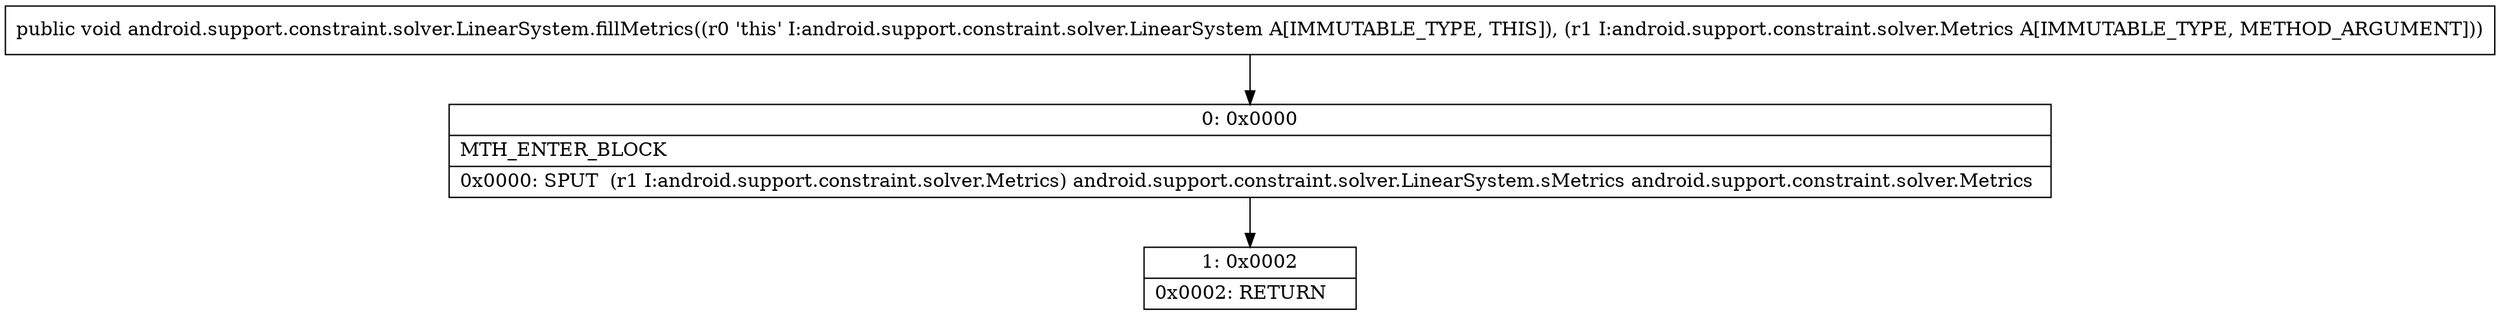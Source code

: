 digraph "CFG forandroid.support.constraint.solver.LinearSystem.fillMetrics(Landroid\/support\/constraint\/solver\/Metrics;)V" {
Node_0 [shape=record,label="{0\:\ 0x0000|MTH_ENTER_BLOCK\l|0x0000: SPUT  (r1 I:android.support.constraint.solver.Metrics) android.support.constraint.solver.LinearSystem.sMetrics android.support.constraint.solver.Metrics \l}"];
Node_1 [shape=record,label="{1\:\ 0x0002|0x0002: RETURN   \l}"];
MethodNode[shape=record,label="{public void android.support.constraint.solver.LinearSystem.fillMetrics((r0 'this' I:android.support.constraint.solver.LinearSystem A[IMMUTABLE_TYPE, THIS]), (r1 I:android.support.constraint.solver.Metrics A[IMMUTABLE_TYPE, METHOD_ARGUMENT])) }"];
MethodNode -> Node_0;
Node_0 -> Node_1;
}

